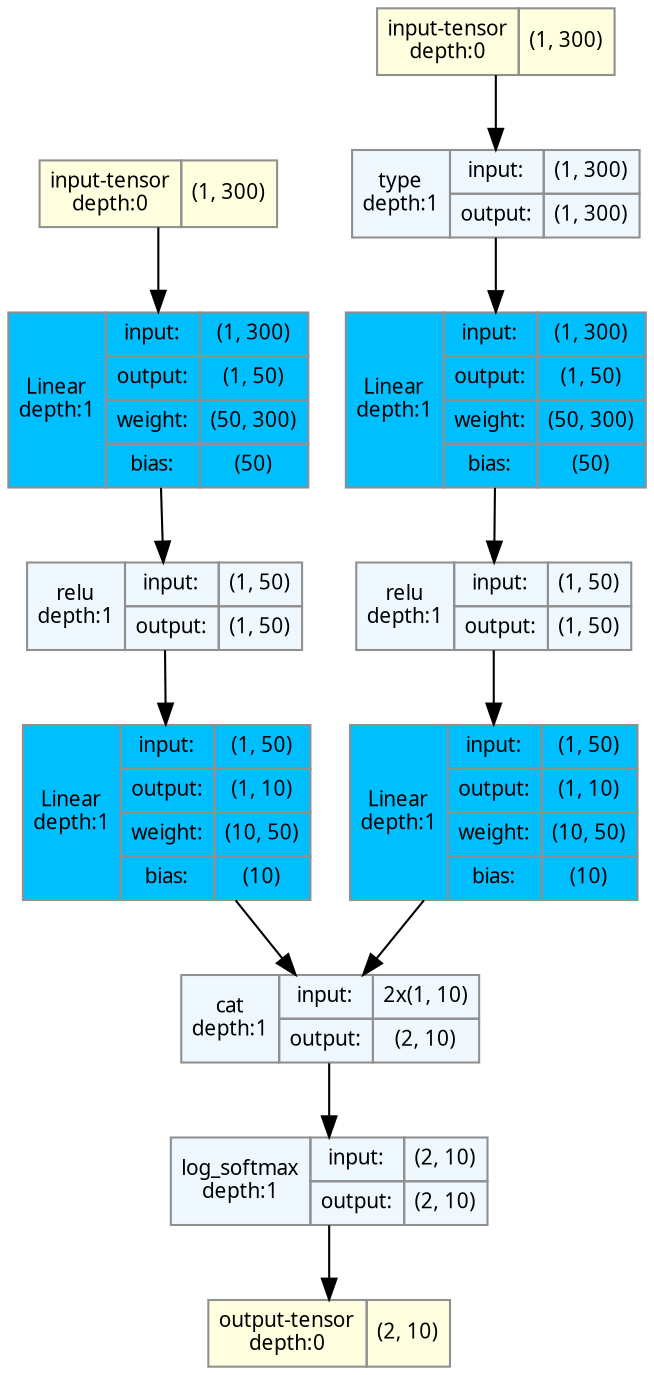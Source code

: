 strict digraph model {
	graph [ordering=in rankdir=TB size="12.0,12.0"]
	node [align=left color="#909090" fillcolor="#ffffff90" fontname="Linux libertine" fontsize=10 height=0.2 margin=0 ranksep=0.1 shape=plaintext style=filled]
	edge [fontsize=10]
	0 [label=<
                    <TABLE BORDER="0" CELLBORDER="1"
                    CELLSPACING="0" CELLPADDING="4">
                        <TR><TD BGCOLOR="lightyellow">input-tensor<BR/>depth:0</TD><TD>(1, 300)</TD></TR>
                    </TABLE>> fillcolor=lightyellow]
	1 [label=<
                    <TABLE BORDER="0" CELLBORDER="1"
                    CELLSPACING="0" CELLPADDING="4">
                        <TR><TD BGCOLOR="lightyellow">input-tensor<BR/>depth:0</TD><TD>(1, 300)</TD></TR>
                    </TABLE>> fillcolor=lightyellow]
	2 [label=<
                    <TABLE BORDER="0" CELLBORDER="1"
                    CELLSPACING="0" CELLPADDING="4">
                    <TR>
                        <TD ROWSPAN="232"
                        BGCOLOR="deepskyblue1">Linear<BR/>depth:1</TD>
                        <TD>input:</TD>
                        <TD>(1, 300)</TD>
                    </TR>
                    <TR>
                        <TD>output:</TD>
                        <TD>(1, 50)</TD>
                    </TR>
                                    <TR>
                    <TD>weight:</TD>
                    <TD>(50, 300)</TD>
                </TR>
                <TR>
                    <TD>bias:</TD>
                    <TD>(50)</TD>
                </TR>
                    </TABLE>> fillcolor=deepskyblue1]
	3 [label=<
                    <TABLE BORDER="0" CELLBORDER="1"
                    CELLSPACING="0" CELLPADDING="4">
                    <TR>
                        <TD ROWSPAN="2"
                        BGCOLOR="aliceblue">relu<BR/>depth:1</TD>
                        <TD>input:</TD>
                        <TD>(1, 50)</TD>
                    </TR>
                    <TR>
                        <TD>output:</TD>
                        <TD>(1, 50)</TD>
                    </TR>
                    
                    </TABLE>> fillcolor=aliceblue]
	4 [label=<
                    <TABLE BORDER="0" CELLBORDER="1"
                    CELLSPACING="0" CELLPADDING="4">
                    <TR>
                        <TD ROWSPAN="231"
                        BGCOLOR="deepskyblue1">Linear<BR/>depth:1</TD>
                        <TD>input:</TD>
                        <TD>(1, 50)</TD>
                    </TR>
                    <TR>
                        <TD>output:</TD>
                        <TD>(1, 10)</TD>
                    </TR>
                                    <TR>
                    <TD>weight:</TD>
                    <TD>(10, 50)</TD>
                </TR>
                <TR>
                    <TD>bias:</TD>
                    <TD>(10)</TD>
                </TR>
                    </TABLE>> fillcolor=deepskyblue1]
	5 [label=<
                    <TABLE BORDER="0" CELLBORDER="1"
                    CELLSPACING="0" CELLPADDING="4">
                    <TR>
                        <TD ROWSPAN="2"
                        BGCOLOR="aliceblue">type<BR/>depth:1</TD>
                        <TD>input:</TD>
                        <TD>(1, 300)</TD>
                    </TR>
                    <TR>
                        <TD>output:</TD>
                        <TD>(1, 300)</TD>
                    </TR>
                    
                    </TABLE>> fillcolor=aliceblue]
	6 [label=<
                    <TABLE BORDER="0" CELLBORDER="1"
                    CELLSPACING="0" CELLPADDING="4">
                    <TR>
                        <TD ROWSPAN="232"
                        BGCOLOR="deepskyblue1">Linear<BR/>depth:1</TD>
                        <TD>input:</TD>
                        <TD>(1, 300)</TD>
                    </TR>
                    <TR>
                        <TD>output:</TD>
                        <TD>(1, 50)</TD>
                    </TR>
                                    <TR>
                    <TD>weight:</TD>
                    <TD>(50, 300)</TD>
                </TR>
                <TR>
                    <TD>bias:</TD>
                    <TD>(50)</TD>
                </TR>
                    </TABLE>> fillcolor=deepskyblue1]
	7 [label=<
                    <TABLE BORDER="0" CELLBORDER="1"
                    CELLSPACING="0" CELLPADDING="4">
                    <TR>
                        <TD ROWSPAN="2"
                        BGCOLOR="aliceblue">relu<BR/>depth:1</TD>
                        <TD>input:</TD>
                        <TD>(1, 50)</TD>
                    </TR>
                    <TR>
                        <TD>output:</TD>
                        <TD>(1, 50)</TD>
                    </TR>
                    
                    </TABLE>> fillcolor=aliceblue]
	8 [label=<
                    <TABLE BORDER="0" CELLBORDER="1"
                    CELLSPACING="0" CELLPADDING="4">
                    <TR>
                        <TD ROWSPAN="231"
                        BGCOLOR="deepskyblue1">Linear<BR/>depth:1</TD>
                        <TD>input:</TD>
                        <TD>(1, 50)</TD>
                    </TR>
                    <TR>
                        <TD>output:</TD>
                        <TD>(1, 10)</TD>
                    </TR>
                                    <TR>
                    <TD>weight:</TD>
                    <TD>(10, 50)</TD>
                </TR>
                <TR>
                    <TD>bias:</TD>
                    <TD>(10)</TD>
                </TR>
                    </TABLE>> fillcolor=deepskyblue1]
	9 [label=<
                    <TABLE BORDER="0" CELLBORDER="1"
                    CELLSPACING="0" CELLPADDING="4">
                    <TR>
                        <TD ROWSPAN="2"
                        BGCOLOR="aliceblue">cat<BR/>depth:1</TD>
                        <TD>input:</TD>
                        <TD>2x(1, 10)</TD>
                    </TR>
                    <TR>
                        <TD>output:</TD>
                        <TD>(2, 10)</TD>
                    </TR>
                    
                    </TABLE>> fillcolor=aliceblue]
	10 [label=<
                    <TABLE BORDER="0" CELLBORDER="1"
                    CELLSPACING="0" CELLPADDING="4">
                    <TR>
                        <TD ROWSPAN="2"
                        BGCOLOR="aliceblue">log_softmax<BR/>depth:1</TD>
                        <TD>input:</TD>
                        <TD>(2, 10)</TD>
                    </TR>
                    <TR>
                        <TD>output:</TD>
                        <TD>(2, 10)</TD>
                    </TR>
                    
                    </TABLE>> fillcolor=aliceblue]
	11 [label=<
                    <TABLE BORDER="0" CELLBORDER="1"
                    CELLSPACING="0" CELLPADDING="4">
                        <TR><TD BGCOLOR="lightyellow">output-tensor<BR/>depth:0</TD><TD>(2, 10)</TD></TR>
                    </TABLE>> fillcolor=lightyellow]
	0 -> 2
	1 -> 5
	2 -> 3
	3 -> 4
	4 -> 9
	5 -> 6
	6 -> 7
	7 -> 8
	8 -> 9
	9 -> 10
	10 -> 11
}
